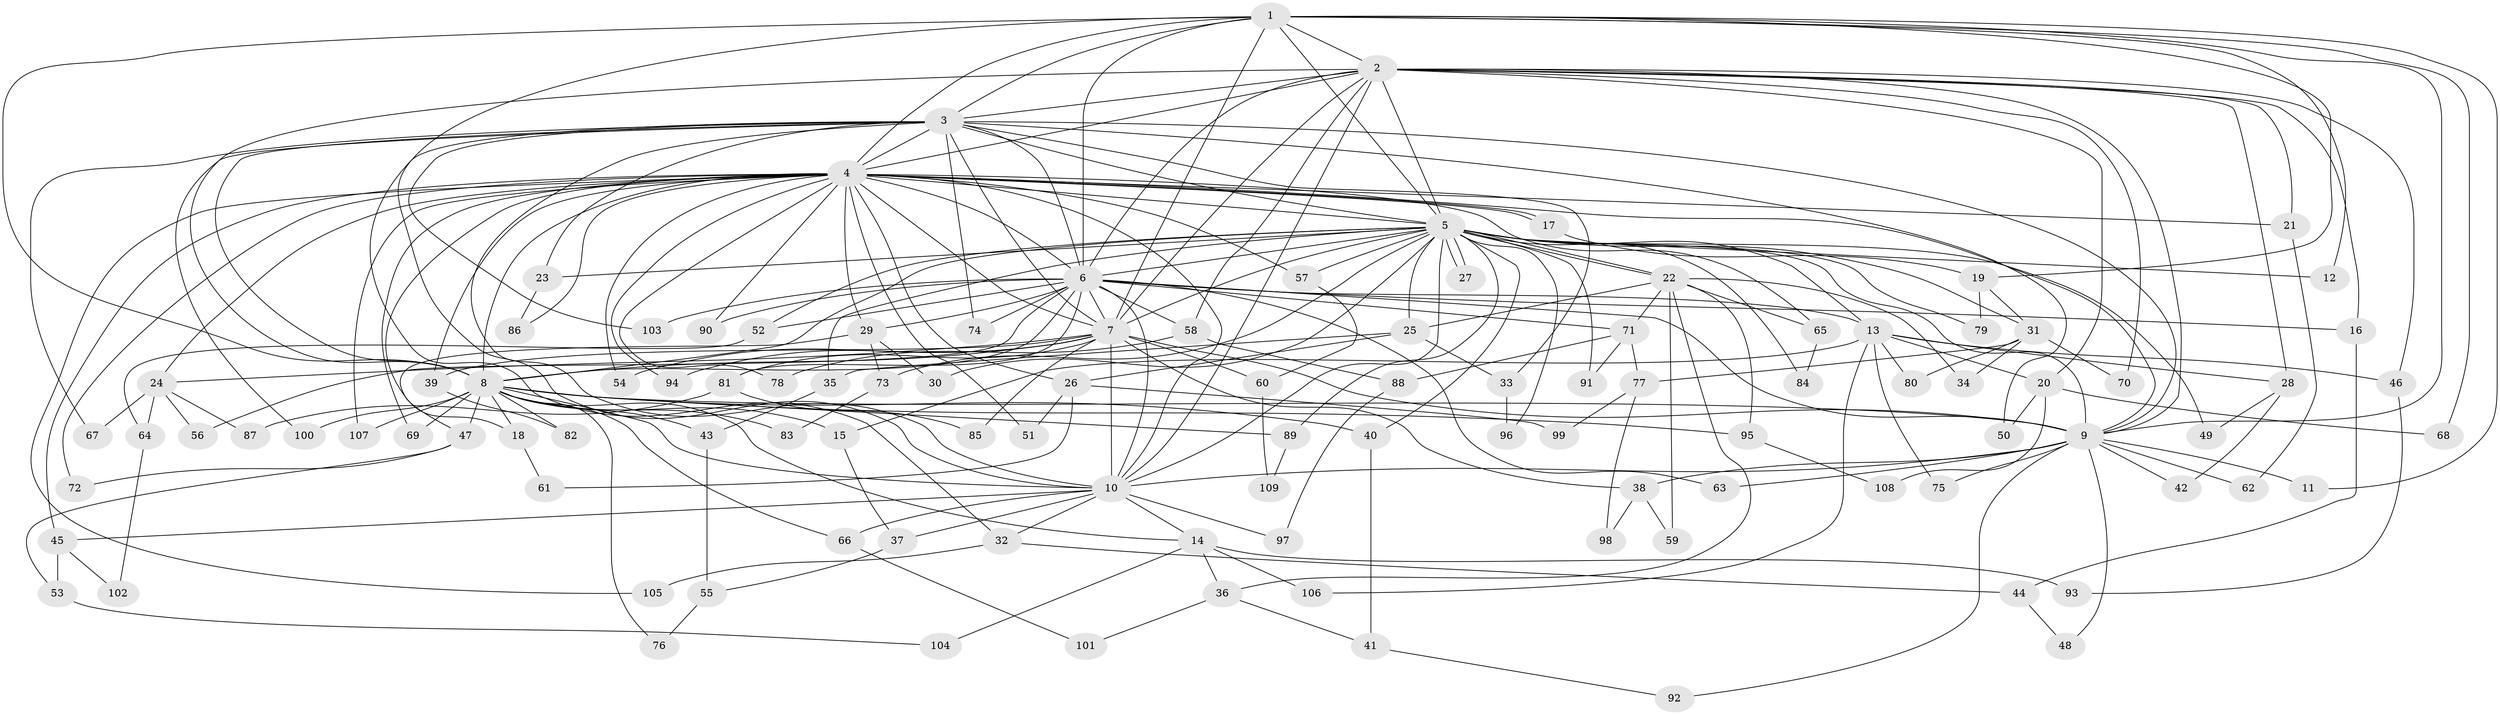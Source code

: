 // Generated by graph-tools (version 1.1) at 2025/45/03/09/25 04:45:33]
// undirected, 109 vertices, 243 edges
graph export_dot {
graph [start="1"]
  node [color=gray90,style=filled];
  1;
  2;
  3;
  4;
  5;
  6;
  7;
  8;
  9;
  10;
  11;
  12;
  13;
  14;
  15;
  16;
  17;
  18;
  19;
  20;
  21;
  22;
  23;
  24;
  25;
  26;
  27;
  28;
  29;
  30;
  31;
  32;
  33;
  34;
  35;
  36;
  37;
  38;
  39;
  40;
  41;
  42;
  43;
  44;
  45;
  46;
  47;
  48;
  49;
  50;
  51;
  52;
  53;
  54;
  55;
  56;
  57;
  58;
  59;
  60;
  61;
  62;
  63;
  64;
  65;
  66;
  67;
  68;
  69;
  70;
  71;
  72;
  73;
  74;
  75;
  76;
  77;
  78;
  79;
  80;
  81;
  82;
  83;
  84;
  85;
  86;
  87;
  88;
  89;
  90;
  91;
  92;
  93;
  94;
  95;
  96;
  97;
  98;
  99;
  100;
  101;
  102;
  103;
  104;
  105;
  106;
  107;
  108;
  109;
  1 -- 2;
  1 -- 3;
  1 -- 4;
  1 -- 5;
  1 -- 6;
  1 -- 7;
  1 -- 8;
  1 -- 9;
  1 -- 10;
  1 -- 11;
  1 -- 12;
  1 -- 19;
  1 -- 68;
  2 -- 3;
  2 -- 4;
  2 -- 5;
  2 -- 6;
  2 -- 7;
  2 -- 8;
  2 -- 9;
  2 -- 10;
  2 -- 16;
  2 -- 20;
  2 -- 21;
  2 -- 28;
  2 -- 46;
  2 -- 58;
  2 -- 70;
  3 -- 4;
  3 -- 5;
  3 -- 6;
  3 -- 7;
  3 -- 8;
  3 -- 9;
  3 -- 10;
  3 -- 23;
  3 -- 32;
  3 -- 33;
  3 -- 50;
  3 -- 67;
  3 -- 74;
  3 -- 100;
  3 -- 103;
  4 -- 5;
  4 -- 6;
  4 -- 7;
  4 -- 8;
  4 -- 9;
  4 -- 10;
  4 -- 17;
  4 -- 17;
  4 -- 18;
  4 -- 21;
  4 -- 24;
  4 -- 26;
  4 -- 29;
  4 -- 39;
  4 -- 45;
  4 -- 51;
  4 -- 54;
  4 -- 57;
  4 -- 65;
  4 -- 69;
  4 -- 72;
  4 -- 78;
  4 -- 86;
  4 -- 90;
  4 -- 94;
  4 -- 105;
  4 -- 107;
  5 -- 6;
  5 -- 7;
  5 -- 8;
  5 -- 9;
  5 -- 10;
  5 -- 12;
  5 -- 13;
  5 -- 22;
  5 -- 22;
  5 -- 23;
  5 -- 25;
  5 -- 27;
  5 -- 27;
  5 -- 30;
  5 -- 31;
  5 -- 35;
  5 -- 40;
  5 -- 49;
  5 -- 52;
  5 -- 57;
  5 -- 73;
  5 -- 79;
  5 -- 84;
  5 -- 89;
  5 -- 91;
  5 -- 96;
  6 -- 7;
  6 -- 8;
  6 -- 9;
  6 -- 10;
  6 -- 13;
  6 -- 16;
  6 -- 29;
  6 -- 52;
  6 -- 56;
  6 -- 58;
  6 -- 63;
  6 -- 71;
  6 -- 74;
  6 -- 81;
  6 -- 90;
  6 -- 103;
  7 -- 8;
  7 -- 9;
  7 -- 10;
  7 -- 24;
  7 -- 38;
  7 -- 39;
  7 -- 54;
  7 -- 60;
  7 -- 81;
  7 -- 85;
  7 -- 94;
  8 -- 9;
  8 -- 10;
  8 -- 14;
  8 -- 15;
  8 -- 18;
  8 -- 40;
  8 -- 43;
  8 -- 47;
  8 -- 66;
  8 -- 69;
  8 -- 76;
  8 -- 82;
  8 -- 83;
  8 -- 89;
  8 -- 95;
  8 -- 100;
  8 -- 107;
  9 -- 10;
  9 -- 11;
  9 -- 38;
  9 -- 42;
  9 -- 48;
  9 -- 62;
  9 -- 63;
  9 -- 75;
  9 -- 92;
  10 -- 14;
  10 -- 32;
  10 -- 37;
  10 -- 45;
  10 -- 66;
  10 -- 97;
  13 -- 15;
  13 -- 20;
  13 -- 28;
  13 -- 46;
  13 -- 75;
  13 -- 80;
  13 -- 106;
  14 -- 36;
  14 -- 93;
  14 -- 104;
  14 -- 106;
  15 -- 37;
  16 -- 44;
  17 -- 19;
  18 -- 61;
  19 -- 31;
  19 -- 79;
  20 -- 50;
  20 -- 68;
  20 -- 108;
  21 -- 62;
  22 -- 25;
  22 -- 34;
  22 -- 36;
  22 -- 59;
  22 -- 65;
  22 -- 71;
  22 -- 95;
  23 -- 86;
  24 -- 56;
  24 -- 64;
  24 -- 67;
  24 -- 87;
  25 -- 26;
  25 -- 33;
  25 -- 35;
  26 -- 51;
  26 -- 61;
  26 -- 99;
  28 -- 42;
  28 -- 49;
  29 -- 30;
  29 -- 47;
  29 -- 73;
  31 -- 34;
  31 -- 70;
  31 -- 77;
  31 -- 80;
  32 -- 44;
  32 -- 105;
  33 -- 96;
  35 -- 43;
  36 -- 41;
  36 -- 101;
  37 -- 55;
  38 -- 59;
  38 -- 98;
  39 -- 82;
  40 -- 41;
  41 -- 92;
  43 -- 55;
  44 -- 48;
  45 -- 53;
  45 -- 102;
  46 -- 93;
  47 -- 53;
  47 -- 72;
  52 -- 64;
  53 -- 104;
  55 -- 76;
  57 -- 60;
  58 -- 78;
  58 -- 88;
  60 -- 109;
  64 -- 102;
  65 -- 84;
  66 -- 101;
  71 -- 77;
  71 -- 88;
  71 -- 91;
  73 -- 83;
  77 -- 98;
  77 -- 99;
  81 -- 85;
  81 -- 87;
  88 -- 97;
  89 -- 109;
  95 -- 108;
}
